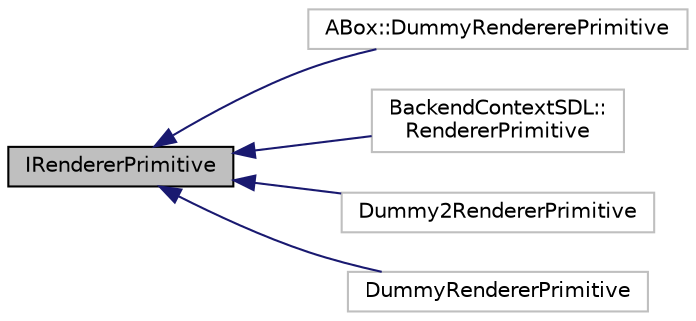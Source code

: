 digraph "IRendererPrimitive"
{
 // LATEX_PDF_SIZE
  edge [fontname="Helvetica",fontsize="10",labelfontname="Helvetica",labelfontsize="10"];
  node [fontname="Helvetica",fontsize="10",shape=record];
  rankdir="LR";
  Node1 [label="IRendererPrimitive",height=0.2,width=0.4,color="black", fillcolor="grey75", style="filled", fontcolor="black",tooltip=" "];
  Node1 -> Node2 [dir="back",color="midnightblue",fontsize="10",style="solid",fontname="Helvetica"];
  Node2 [label="ABox::DummyRendererePrimitive",height=0.2,width=0.4,color="grey75", fillcolor="white", style="filled",URL="$struct_a_box_1_1_dummy_renderere_primitive.html",tooltip=" "];
  Node1 -> Node3 [dir="back",color="midnightblue",fontsize="10",style="solid",fontname="Helvetica"];
  Node3 [label="BackendContextSDL::\lRendererPrimitive",height=0.2,width=0.4,color="grey75", fillcolor="white", style="filled",URL="$struct_backend_context_s_d_l_1_1_renderer_primitive.html",tooltip=" "];
  Node1 -> Node4 [dir="back",color="midnightblue",fontsize="10",style="solid",fontname="Helvetica"];
  Node4 [label="Dummy2RendererPrimitive",height=0.2,width=0.4,color="grey75", fillcolor="white", style="filled",URL="$struct_dummy2_renderer_primitive.html",tooltip=" "];
  Node1 -> Node5 [dir="back",color="midnightblue",fontsize="10",style="solid",fontname="Helvetica"];
  Node5 [label="DummyRendererPrimitive",height=0.2,width=0.4,color="grey75", fillcolor="white", style="filled",URL="$struct_dummy_renderer_primitive.html",tooltip=" "];
}
